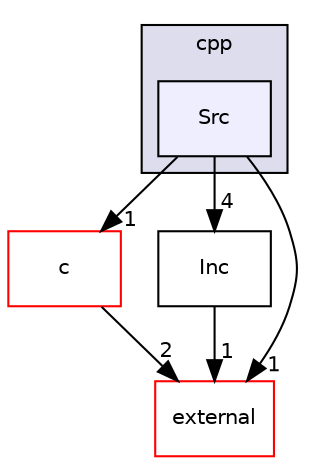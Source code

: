 digraph "/home/developer/mtrain-firmware/API/cpp/Src" {
  compound=true
  node [ fontsize="10", fontname="Helvetica"];
  edge [ labelfontsize="10", labelfontname="Helvetica"];
  subgraph clusterdir_d1809f1ebb3f0b4465bdced1df817fb0 {
    graph [ bgcolor="#ddddee", pencolor="black", label="cpp" fontname="Helvetica", fontsize="10", URL="dir_d1809f1ebb3f0b4465bdced1df817fb0.html"]
  dir_3f4aa35348144e1c921169b958a459bf [shape=box, label="Src", style="filled", fillcolor="#eeeeff", pencolor="black", URL="dir_3f4aa35348144e1c921169b958a459bf.html"];
  }
  dir_e2e077455bb86c34d5829af5e6a708cc [shape=box label="c" fillcolor="white" style="filled" color="red" URL="dir_e2e077455bb86c34d5829af5e6a708cc.html"];
  dir_8bf0517a65974fc3f71978060f544021 [shape=box label="Inc" URL="dir_8bf0517a65974fc3f71978060f544021.html"];
  dir_397d9aeee4af8edecac90968d93b57df [shape=box label="external" fillcolor="white" style="filled" color="red" URL="dir_397d9aeee4af8edecac90968d93b57df.html"];
  dir_3f4aa35348144e1c921169b958a459bf->dir_e2e077455bb86c34d5829af5e6a708cc [headlabel="1", labeldistance=1.5 headhref="dir_000006_000001.html"];
  dir_3f4aa35348144e1c921169b958a459bf->dir_8bf0517a65974fc3f71978060f544021 [headlabel="4", labeldistance=1.5 headhref="dir_000006_000005.html"];
  dir_3f4aa35348144e1c921169b958a459bf->dir_397d9aeee4af8edecac90968d93b57df [headlabel="1", labeldistance=1.5 headhref="dir_000006_000015.html"];
  dir_e2e077455bb86c34d5829af5e6a708cc->dir_397d9aeee4af8edecac90968d93b57df [headlabel="2", labeldistance=1.5 headhref="dir_000001_000015.html"];
  dir_8bf0517a65974fc3f71978060f544021->dir_397d9aeee4af8edecac90968d93b57df [headlabel="1", labeldistance=1.5 headhref="dir_000005_000015.html"];
}
